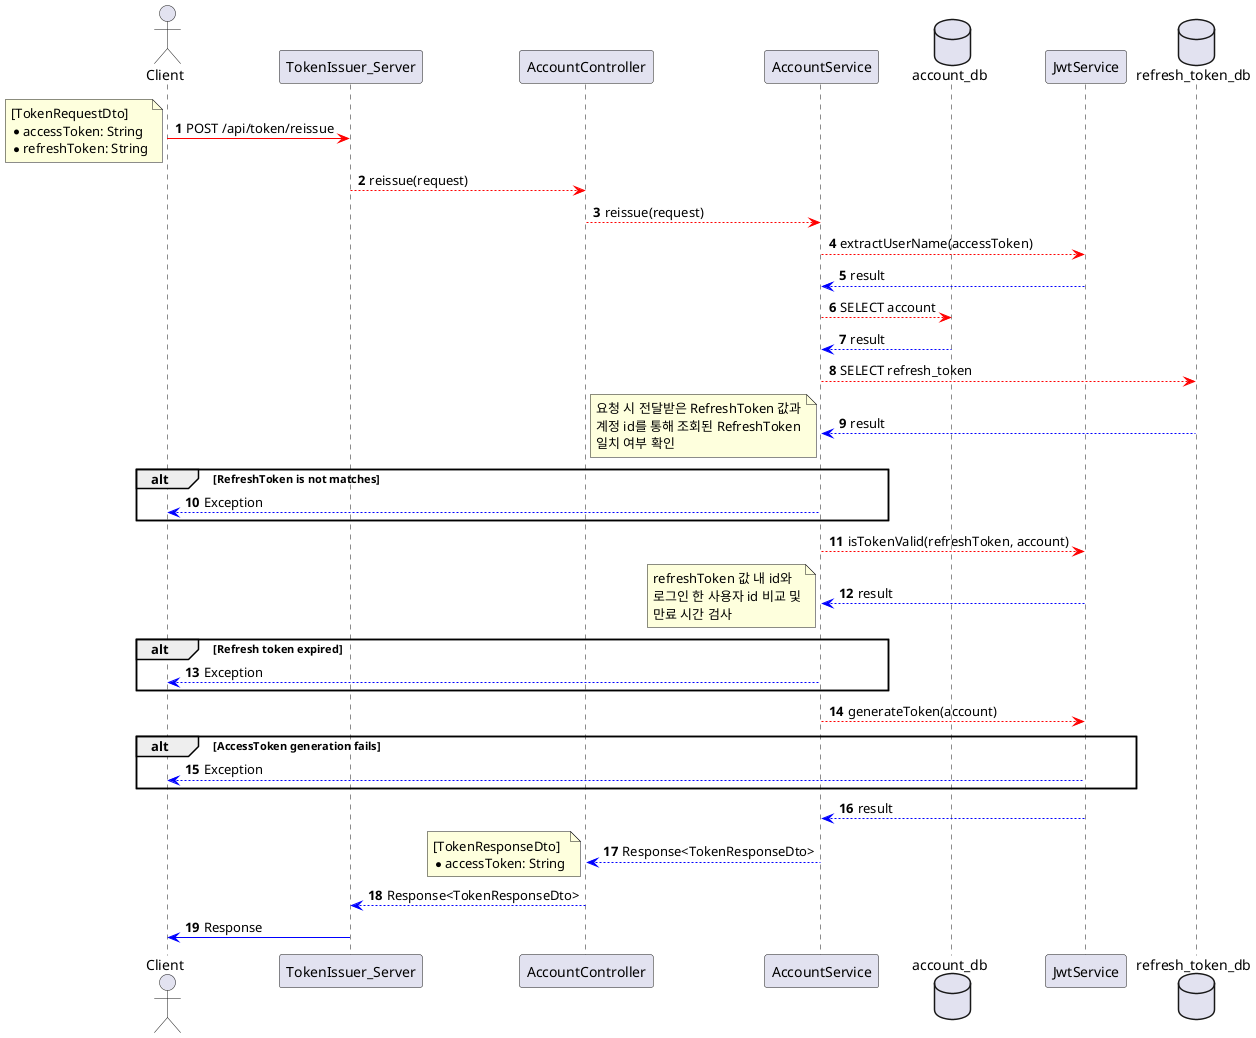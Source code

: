 @startuml
'https://plantuml.com/sequence-diagram

autonumber

actor Client as client
participant TokenIssuer_Server as server
participant AccountController as co
participant AccountService as sv
database account_db as acc_db
participant JwtService as js
database refresh_token_db as ref_db

client -[#red]> server : POST /api/token/reissue
note left
[TokenRequestDto]
* accessToken: String
* refreshToken: String
end note

autonumber 2
server --[#red]> co: reissue(request)
co --[#red]> sv: reissue(request)

sv --[#red]>js: extractUserName(accessToken)
js --[#blue]> sv: result

sv --[#red]>acc_db: SELECT account
acc_db --[#blue]> sv: result

sv --[#red]>ref_db: SELECT refresh_token
ref_db --[#blue]> sv: result
note left
요청 시 전달받은 RefreshToken 값과
계정 id를 통해 조회된 RefreshToken
일치 여부 확인
end note
alt RefreshToken is not matches
    sv --[#blue]> client: Exception
end

sv --[#red]>js: isTokenValid(refreshToken, account)
js --[#blue]> sv: result
note left
refreshToken 값 내 id와
로그인 한 사용자 id 비교 및
만료 시간 검사
end note
alt Refresh token expired
    sv --[#blue]> client: Exception
end

sv --[#red]>js: generateToken(account)
alt AccessToken generation fails
    client <[#blue]-- js: Exception
end
js --[#blue]> sv: result

autonumber 17

co <[#blue]-- sv: Response<TokenResponseDto>
note left
[TokenResponseDto]
* accessToken: String
end note
server <[#blue]-- co: Response<TokenResponseDto>

client <[#blue]- server: Response

@enduml